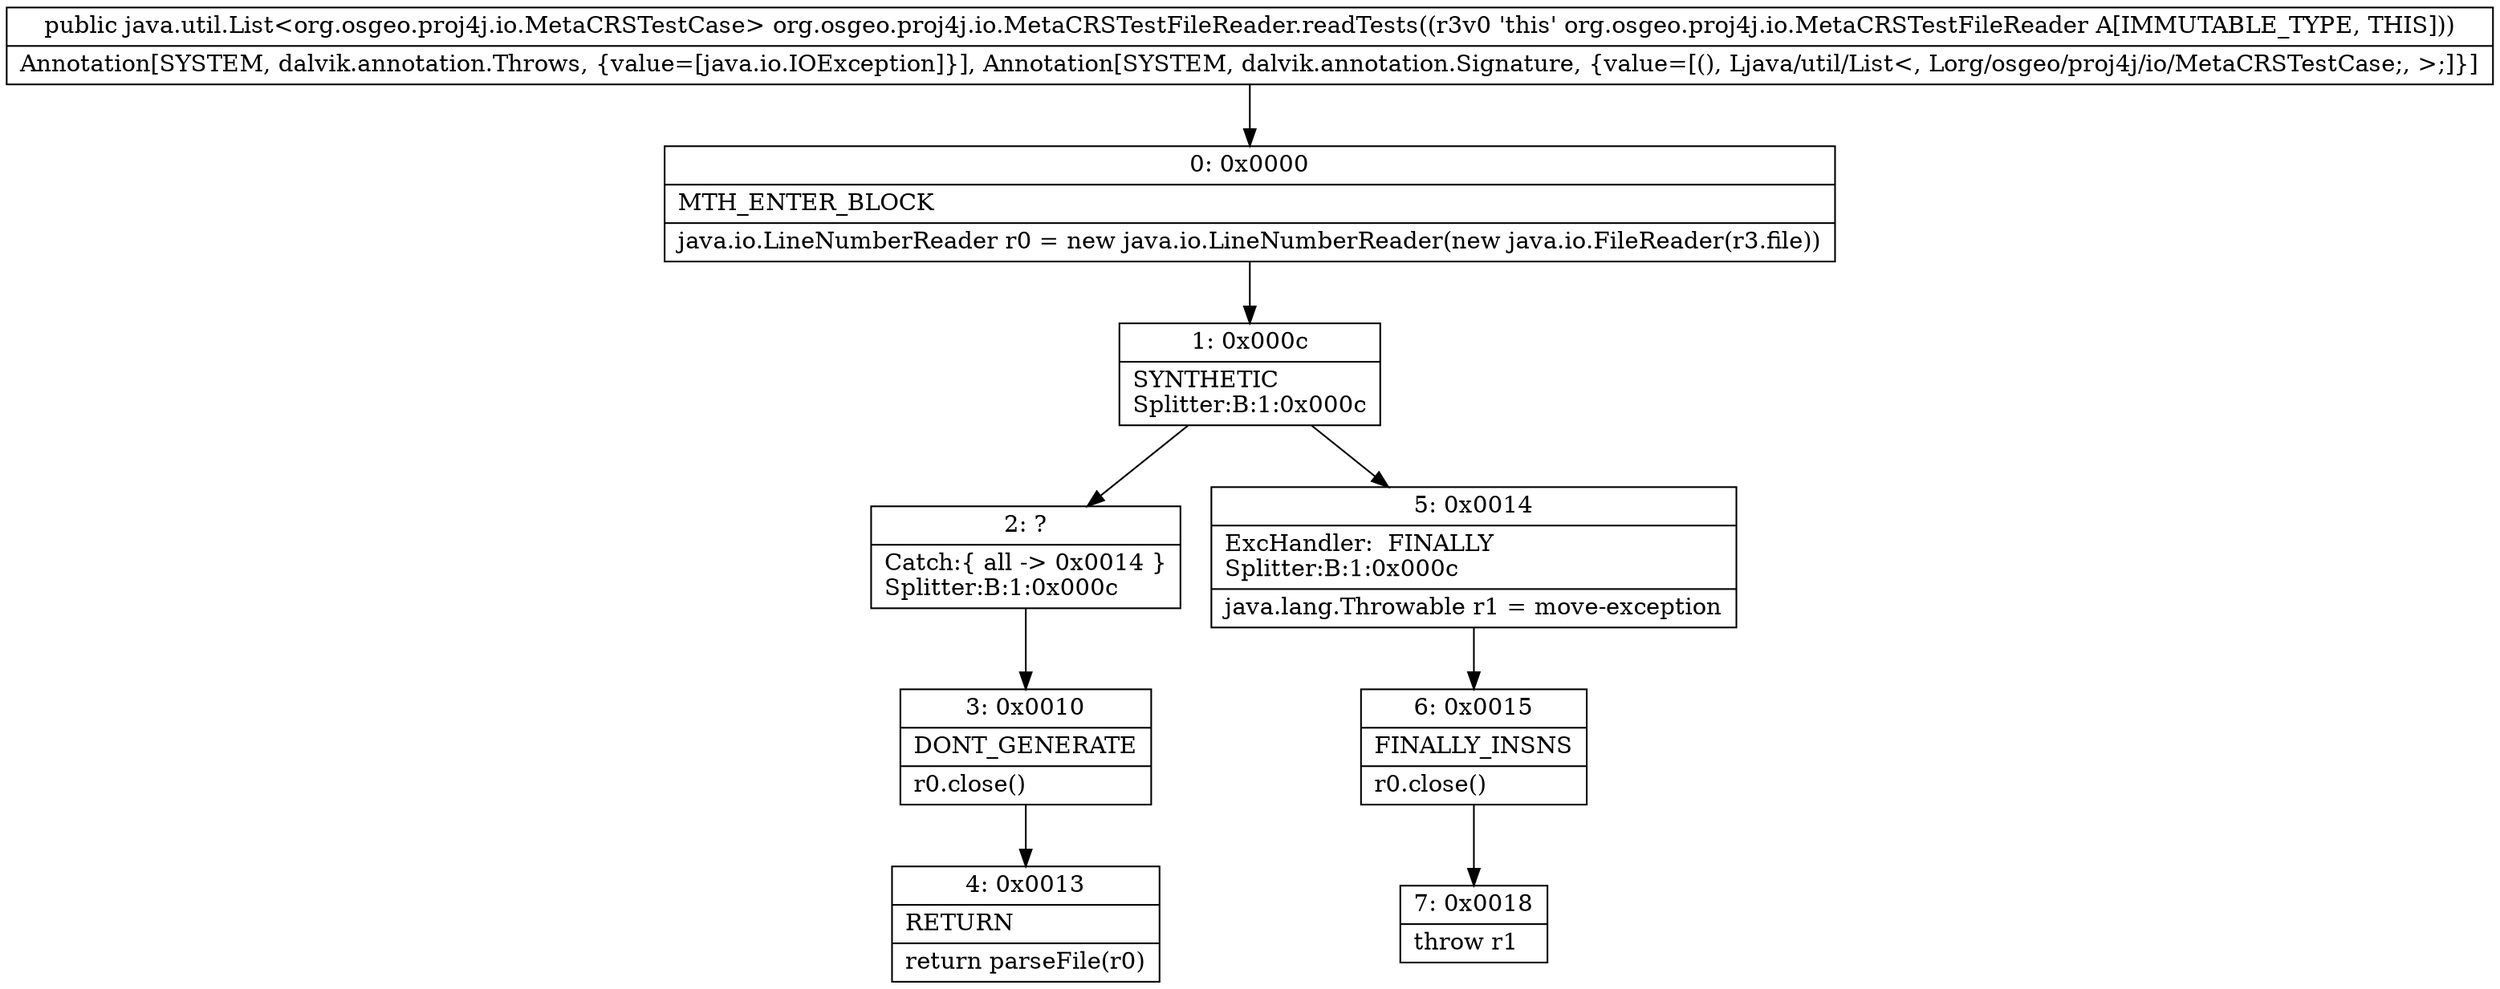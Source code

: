 digraph "CFG fororg.osgeo.proj4j.io.MetaCRSTestFileReader.readTests()Ljava\/util\/List;" {
Node_0 [shape=record,label="{0\:\ 0x0000|MTH_ENTER_BLOCK\l|java.io.LineNumberReader r0 = new java.io.LineNumberReader(new java.io.FileReader(r3.file))\l}"];
Node_1 [shape=record,label="{1\:\ 0x000c|SYNTHETIC\lSplitter:B:1:0x000c\l}"];
Node_2 [shape=record,label="{2\:\ ?|Catch:\{ all \-\> 0x0014 \}\lSplitter:B:1:0x000c\l}"];
Node_3 [shape=record,label="{3\:\ 0x0010|DONT_GENERATE\l|r0.close()\l}"];
Node_4 [shape=record,label="{4\:\ 0x0013|RETURN\l|return parseFile(r0)\l}"];
Node_5 [shape=record,label="{5\:\ 0x0014|ExcHandler:  FINALLY\lSplitter:B:1:0x000c\l|java.lang.Throwable r1 = move\-exception\l}"];
Node_6 [shape=record,label="{6\:\ 0x0015|FINALLY_INSNS\l|r0.close()\l}"];
Node_7 [shape=record,label="{7\:\ 0x0018|throw r1\l}"];
MethodNode[shape=record,label="{public java.util.List\<org.osgeo.proj4j.io.MetaCRSTestCase\> org.osgeo.proj4j.io.MetaCRSTestFileReader.readTests((r3v0 'this' org.osgeo.proj4j.io.MetaCRSTestFileReader A[IMMUTABLE_TYPE, THIS]))  | Annotation[SYSTEM, dalvik.annotation.Throws, \{value=[java.io.IOException]\}], Annotation[SYSTEM, dalvik.annotation.Signature, \{value=[(), Ljava\/util\/List\<, Lorg\/osgeo\/proj4j\/io\/MetaCRSTestCase;, \>;]\}]\l}"];
MethodNode -> Node_0;
Node_0 -> Node_1;
Node_1 -> Node_2;
Node_1 -> Node_5;
Node_2 -> Node_3;
Node_3 -> Node_4;
Node_5 -> Node_6;
Node_6 -> Node_7;
}

